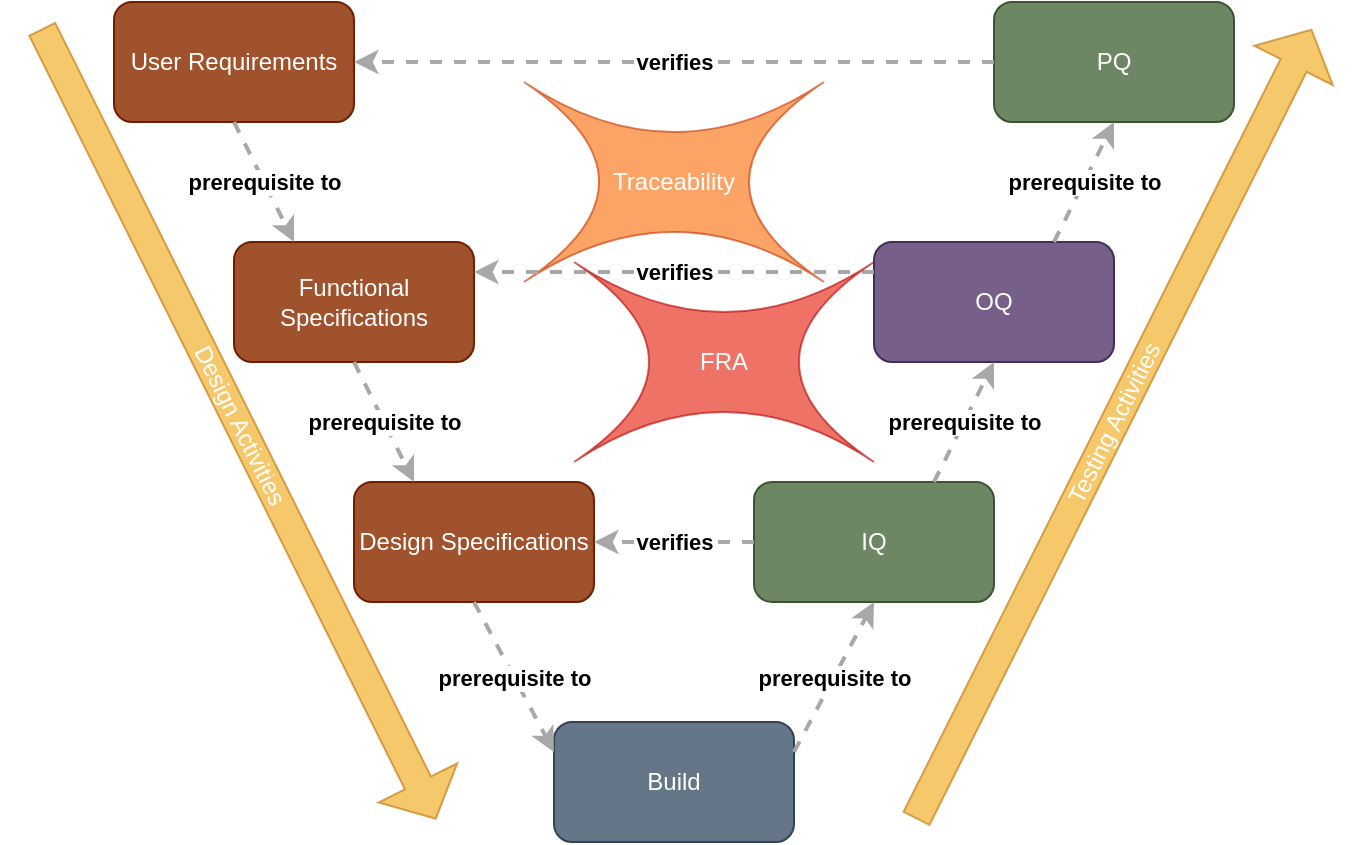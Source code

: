 <mxfile version="13.0.1" type="device"><diagram id="ZBZ0YCX8xicjcO1MG4nZ" name="Page-1"><mxGraphModel dx="2889" dy="1183" grid="1" gridSize="10" guides="1" tooltips="1" connect="1" arrows="1" fold="1" page="1" pageScale="1" pageWidth="827" pageHeight="1169" math="0" shadow="0"><root><mxCell id="0"/><mxCell id="1" parent="0"/><mxCell id="_L3wQPc0oC27ZVKDSg2F-1" value="User Requirements" style="rounded=1;whiteSpace=wrap;html=1;fillColor=#a0522d;strokeColor=#6D1F00;fontColor=#ffffff;" parent="1" vertex="1"><mxGeometry x="-702" y="160" width="120" height="60" as="geometry"/></mxCell><mxCell id="_L3wQPc0oC27ZVKDSg2F-3" value="Functional Specifications" style="rounded=1;whiteSpace=wrap;html=1;fillColor=#a0522d;strokeColor=#6D1F00;fontColor=#ffffff;" parent="1" vertex="1"><mxGeometry x="-642" y="280" width="120" height="60" as="geometry"/></mxCell><mxCell id="_L3wQPc0oC27ZVKDSg2F-4" value="Design Specifications" style="rounded=1;whiteSpace=wrap;html=1;fillColor=#a0522d;strokeColor=#6D1F00;fontColor=#ffffff;" parent="1" vertex="1"><mxGeometry x="-582" y="400" width="120" height="60" as="geometry"/></mxCell><mxCell id="_L3wQPc0oC27ZVKDSg2F-5" value="IQ" style="rounded=1;whiteSpace=wrap;html=1;fillColor=#6d8764;strokeColor=#3A5431;fontColor=#ffffff;" parent="1" vertex="1"><mxGeometry x="-382" y="400" width="120" height="60" as="geometry"/></mxCell><mxCell id="_L3wQPc0oC27ZVKDSg2F-6" value="OQ" style="rounded=1;whiteSpace=wrap;html=1;fillColor=#76608a;strokeColor=#432D57;fontColor=#ffffff;" parent="1" vertex="1"><mxGeometry x="-322" y="280" width="120" height="60" as="geometry"/></mxCell><mxCell id="_L3wQPc0oC27ZVKDSg2F-7" value="PQ" style="rounded=1;whiteSpace=wrap;html=1;fillColor=#6d8764;strokeColor=#3A5431;fontColor=#ffffff;" parent="1" vertex="1"><mxGeometry x="-262" y="160" width="120" height="60" as="geometry"/></mxCell><mxCell id="_L3wQPc0oC27ZVKDSg2F-8" value="Build" style="rounded=1;whiteSpace=wrap;html=1;fillColor=#647687;strokeColor=#314354;fontColor=#ffffff;" parent="1" vertex="1"><mxGeometry x="-482" y="520" width="120" height="60" as="geometry"/></mxCell><mxCell id="_L3wQPc0oC27ZVKDSg2F-13" value="Design Activities" style="html=1;shadow=0;dashed=0;align=center;verticalAlign=middle;shape=mxgraph.arrows2.arrow;dy=0.67;dx=20;notch=0;rotation=63.5;fillColor=#f0a30a;strokeColor=#BD7000;fontColor=#ffffff;opacity=60;" parent="1" vertex="1"><mxGeometry x="-860" y="349" width="441" height="44" as="geometry"/></mxCell><mxCell id="_L3wQPc0oC27ZVKDSg2F-15" value="&lt;div style=&quot;text-align: left&quot;&gt;&lt;div style=&quot;text-align: center&quot;&gt;&lt;b&gt;prerequisite to&lt;/b&gt;&lt;/div&gt;&lt;/div&gt;" style="edgeStyle=none;rounded=0;html=1;jettySize=auto;orthogonalLoop=1;strokeColor=#A8A8A8;strokeWidth=2;fontColor=#000000;jumpStyle=none;dashed=1;exitX=0.5;exitY=1;exitDx=0;exitDy=0;entryX=0.25;entryY=0;entryDx=0;entryDy=0;" parent="1" source="_L3wQPc0oC27ZVKDSg2F-1" target="_L3wQPc0oC27ZVKDSg2F-3" edge="1"><mxGeometry width="200" relative="1" as="geometry"><mxPoint x="-432" y="510" as="sourcePoint"/><mxPoint x="-542" y="400" as="targetPoint"/></mxGeometry></mxCell><mxCell id="_L3wQPc0oC27ZVKDSg2F-16" value="&lt;div style=&quot;text-align: left&quot;&gt;&lt;div style=&quot;text-align: center&quot;&gt;&lt;b&gt;prerequisite to&lt;/b&gt;&lt;/div&gt;&lt;/div&gt;" style="edgeStyle=none;rounded=0;html=1;entryX=0.25;entryY=0;jettySize=auto;orthogonalLoop=1;strokeColor=#A8A8A8;strokeWidth=2;fontColor=#000000;jumpStyle=none;dashed=1;exitX=0.5;exitY=1;exitDx=0;exitDy=0;entryDx=0;entryDy=0;" parent="1" source="_L3wQPc0oC27ZVKDSg2F-3" target="_L3wQPc0oC27ZVKDSg2F-4" edge="1"><mxGeometry width="200" relative="1" as="geometry"><mxPoint x="-432" y="510" as="sourcePoint"/><mxPoint x="-232" y="510" as="targetPoint"/></mxGeometry></mxCell><mxCell id="_L3wQPc0oC27ZVKDSg2F-17" value="&lt;div style=&quot;text-align: left&quot;&gt;&lt;div style=&quot;text-align: center&quot;&gt;&lt;b&gt;prerequisite to&lt;/b&gt;&lt;/div&gt;&lt;/div&gt;" style="edgeStyle=none;rounded=0;html=1;entryX=0;entryY=0.25;jettySize=auto;orthogonalLoop=1;strokeColor=#A8A8A8;strokeWidth=2;fontColor=#000000;jumpStyle=none;dashed=1;exitX=0.5;exitY=1;exitDx=0;exitDy=0;entryDx=0;entryDy=0;" parent="1" source="_L3wQPc0oC27ZVKDSg2F-4" target="_L3wQPc0oC27ZVKDSg2F-8" edge="1"><mxGeometry width="200" relative="1" as="geometry"><mxPoint x="-432" y="510" as="sourcePoint"/><mxPoint x="-232" y="510" as="targetPoint"/></mxGeometry></mxCell><mxCell id="_L3wQPc0oC27ZVKDSg2F-19" value="&lt;div style=&quot;text-align: left&quot;&gt;&lt;div style=&quot;text-align: center&quot;&gt;&lt;b&gt;prerequisite to&lt;/b&gt;&lt;/div&gt;&lt;/div&gt;" style="edgeStyle=none;rounded=0;html=1;entryX=0.5;entryY=1;jettySize=auto;orthogonalLoop=1;strokeColor=#A8A8A8;strokeWidth=2;fontColor=#000000;jumpStyle=none;dashed=1;exitX=1;exitY=0.25;exitDx=0;exitDy=0;entryDx=0;entryDy=0;" parent="1" source="_L3wQPc0oC27ZVKDSg2F-8" target="_L3wQPc0oC27ZVKDSg2F-5" edge="1"><mxGeometry width="200" relative="1" as="geometry"><mxPoint x="-432" y="510" as="sourcePoint"/><mxPoint x="-232" y="510" as="targetPoint"/></mxGeometry></mxCell><mxCell id="_L3wQPc0oC27ZVKDSg2F-20" value="&lt;div style=&quot;text-align: left&quot;&gt;&lt;div style=&quot;text-align: center&quot;&gt;&lt;b&gt;prerequisite to&lt;/b&gt;&lt;/div&gt;&lt;/div&gt;" style="edgeStyle=none;rounded=0;html=1;jettySize=auto;orthogonalLoop=1;strokeColor=#A8A8A8;strokeWidth=2;fontColor=#000000;jumpStyle=none;dashed=1;exitX=0.75;exitY=0;exitDx=0;exitDy=0;entryX=0.5;entryY=1;entryDx=0;entryDy=0;" parent="1" source="_L3wQPc0oC27ZVKDSg2F-5" target="_L3wQPc0oC27ZVKDSg2F-6" edge="1"><mxGeometry width="200" relative="1" as="geometry"><mxPoint x="-162" y="420" as="sourcePoint"/><mxPoint x="-182" y="370" as="targetPoint"/></mxGeometry></mxCell><mxCell id="_L3wQPc0oC27ZVKDSg2F-21" value="&lt;div style=&quot;text-align: left&quot;&gt;&lt;div style=&quot;text-align: center&quot;&gt;&lt;b&gt;prerequisite to&lt;/b&gt;&lt;/div&gt;&lt;/div&gt;" style="edgeStyle=none;rounded=0;html=1;jettySize=auto;orthogonalLoop=1;strokeColor=#A8A8A8;strokeWidth=2;fontColor=#000000;jumpStyle=none;dashed=1;exitX=0.75;exitY=0;exitDx=0;exitDy=0;entryX=0.5;entryY=1;entryDx=0;entryDy=0;" parent="1" source="_L3wQPc0oC27ZVKDSg2F-6" target="_L3wQPc0oC27ZVKDSg2F-7" edge="1"><mxGeometry width="200" relative="1" as="geometry"><mxPoint x="-82" y="320" as="sourcePoint"/><mxPoint x="-52" y="260" as="targetPoint"/></mxGeometry></mxCell><mxCell id="_L3wQPc0oC27ZVKDSg2F-27" value="Testing Activities" style="html=1;shadow=0;dashed=0;align=center;verticalAlign=middle;shape=mxgraph.arrows2.arrow;dy=0.67;dx=20;notch=0;rotation=-63.4;fillColor=#f0a30a;strokeColor=#BD7000;fontColor=#ffffff;opacity=60;" parent="1" vertex="1"><mxGeometry x="-422.5" y="349" width="441" height="44" as="geometry"/></mxCell><mxCell id="_L3wQPc0oC27ZVKDSg2F-30" value="Traceability" style="shape=switch;whiteSpace=wrap;html=1;fillColor=#fa6800;strokeColor=#C73500;fontColor=#ffffff;opacity=60;" parent="1" vertex="1"><mxGeometry x="-497" y="200" width="150" height="100" as="geometry"/></mxCell><mxCell id="_L3wQPc0oC27ZVKDSg2F-31" value="&lt;div style=&quot;text-align: left&quot;&gt;&lt;div style=&quot;text-align: center&quot;&gt;&lt;b&gt;verifies&lt;/b&gt;&lt;/div&gt;&lt;/div&gt;" style="edgeStyle=none;rounded=0;html=1;entryX=1;entryY=0.5;jettySize=auto;orthogonalLoop=1;strokeColor=#A8A8A8;strokeWidth=2;fontColor=#000000;jumpStyle=none;dashed=1;exitX=0;exitY=0.5;exitDx=0;exitDy=0;entryDx=0;entryDy=0;" parent="1" source="_L3wQPc0oC27ZVKDSg2F-5" target="_L3wQPc0oC27ZVKDSg2F-4" edge="1"><mxGeometry width="200" relative="1" as="geometry"><mxPoint x="-652" y="510" as="sourcePoint"/><mxPoint x="-452" y="510" as="targetPoint"/></mxGeometry></mxCell><mxCell id="_L3wQPc0oC27ZVKDSg2F-33" value="&lt;div style=&quot;text-align: left&quot;&gt;&lt;div style=&quot;text-align: center&quot;&gt;&lt;b&gt;verifies&lt;/b&gt;&lt;/div&gt;&lt;/div&gt;" style="edgeStyle=none;rounded=0;html=1;entryX=1;entryY=0.5;jettySize=auto;orthogonalLoop=1;strokeColor=#A8A8A8;strokeWidth=2;fontColor=#000000;jumpStyle=none;dashed=1;exitX=0;exitY=0.5;exitDx=0;exitDy=0;entryDx=0;entryDy=0;" parent="1" source="_L3wQPc0oC27ZVKDSg2F-7" target="_L3wQPc0oC27ZVKDSg2F-1" edge="1"><mxGeometry width="200" relative="1" as="geometry"><mxPoint x="-652" y="510" as="sourcePoint"/><mxPoint x="-452" y="510" as="targetPoint"/></mxGeometry></mxCell><mxCell id="_L3wQPc0oC27ZVKDSg2F-32" value="&lt;div style=&quot;text-align: left&quot;&gt;&lt;div style=&quot;text-align: center&quot;&gt;&lt;b&gt;verifies&lt;/b&gt;&lt;/div&gt;&lt;/div&gt;" style="edgeStyle=none;rounded=0;html=1;entryX=1;entryY=0.5;jettySize=auto;orthogonalLoop=1;strokeColor=#A8A8A8;strokeWidth=2;fontColor=#000000;jumpStyle=none;dashed=1;exitX=0;exitY=0.5;exitDx=0;exitDy=0;entryDx=0;entryDy=0;" parent="1" edge="1"><mxGeometry width="200" relative="1" as="geometry"><mxPoint x="-322" y="295" as="sourcePoint"/><mxPoint x="-522" y="295" as="targetPoint"/></mxGeometry></mxCell><mxCell id="ANnd5lkqgJfciPHfqJXD-4" value="FRA" style="shape=switch;whiteSpace=wrap;html=1;fillColor=#e51400;strokeColor=#B20000;fontColor=#ffffff;opacity=60;" vertex="1" parent="1"><mxGeometry x="-472" y="290" width="150" height="100" as="geometry"/></mxCell></root></mxGraphModel></diagram></mxfile>